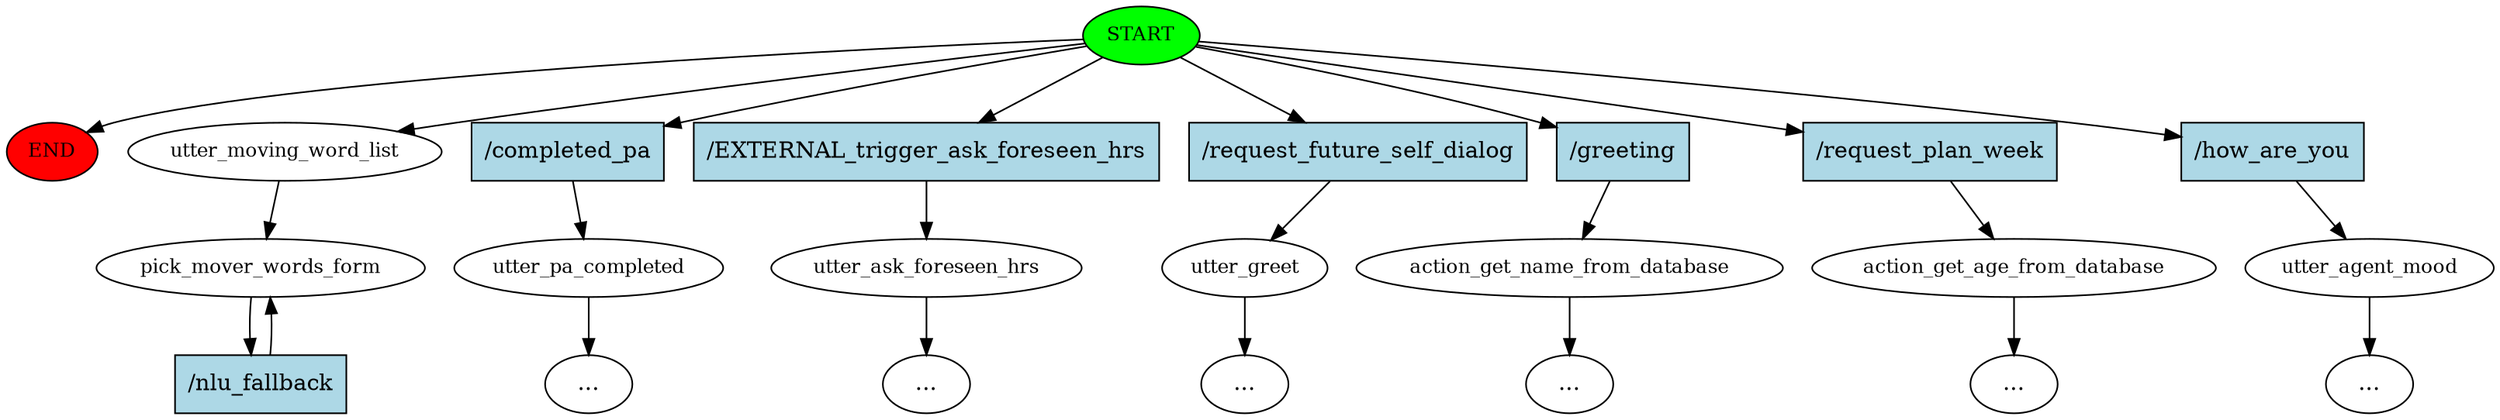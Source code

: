 digraph  {
0 [class="start active", fillcolor=green, fontsize=12, label=START, style=filled];
"-1" [class=end, fillcolor=red, fontsize=12, label=END, style=filled];
1 [class="", fontsize=12, label=utter_pa_completed];
"-3" [class=ellipsis, label="..."];
2 [class="", fontsize=12, label=utter_ask_foreseen_hrs];
"-5" [class=ellipsis, label="..."];
4 [class="", fontsize=12, label=utter_greet];
5 [class="", fontsize=12, label=action_get_name_from_database];
6 [class="", fontsize=12, label=action_get_age_from_database];
"-10" [class=ellipsis, label="..."];
10 [class="", fontsize=12, label=utter_agent_mood];
"-14" [class=ellipsis, label="..."];
"-23" [class=ellipsis, label="..."];
"-24" [class=ellipsis, label="..."];
23 [class=active, fontsize=12, label=utter_moving_word_list];
24 [class="active dashed", fontsize=12, label=pick_mover_words_form];
26 [class=intent, fillcolor=lightblue, label="/completed_pa", shape=rect, style=filled];
27 [class=intent, fillcolor=lightblue, label="/EXTERNAL_trigger_ask_foreseen_hrs", shape=rect, style=filled];
28 [class=intent, fillcolor=lightblue, label="/request_future_self_dialog", shape=rect, style=filled];
29 [class=intent, fillcolor=lightblue, label="/greeting", shape=rect, style=filled];
30 [class=intent, fillcolor=lightblue, label="/request_plan_week", shape=rect, style=filled];
31 [class=intent, fillcolor=lightblue, label="/how_are_you", shape=rect, style=filled];
32 [class="intent active", fillcolor=lightblue, label="/nlu_fallback", shape=rect, style=filled];
0 -> "-1"  [class="", key=NONE, label=""];
0 -> 23  [class=active, key=NONE, label=""];
0 -> 26  [class="", key=0];
0 -> 27  [class="", key=0];
0 -> 28  [class="", key=0];
0 -> 29  [class="", key=0];
0 -> 30  [class="", key=0];
0 -> 31  [class="", key=0];
1 -> "-3"  [class="", key=NONE, label=""];
2 -> "-5"  [class="", key=NONE, label=""];
4 -> "-23"  [class="", key=NONE, label=""];
5 -> "-24"  [class="", key=NONE, label=""];
6 -> "-10"  [class="", key=NONE, label=""];
10 -> "-14"  [class="", key=NONE, label=""];
23 -> 24  [class=active, key=NONE, label=""];
24 -> 32  [class=active, key=0];
26 -> 1  [class="", key=0];
27 -> 2  [class="", key=0];
28 -> 4  [class="", key=0];
29 -> 5  [class="", key=0];
30 -> 6  [class="", key=0];
31 -> 10  [class="", key=0];
32 -> 24  [class=active, key=0];
}

